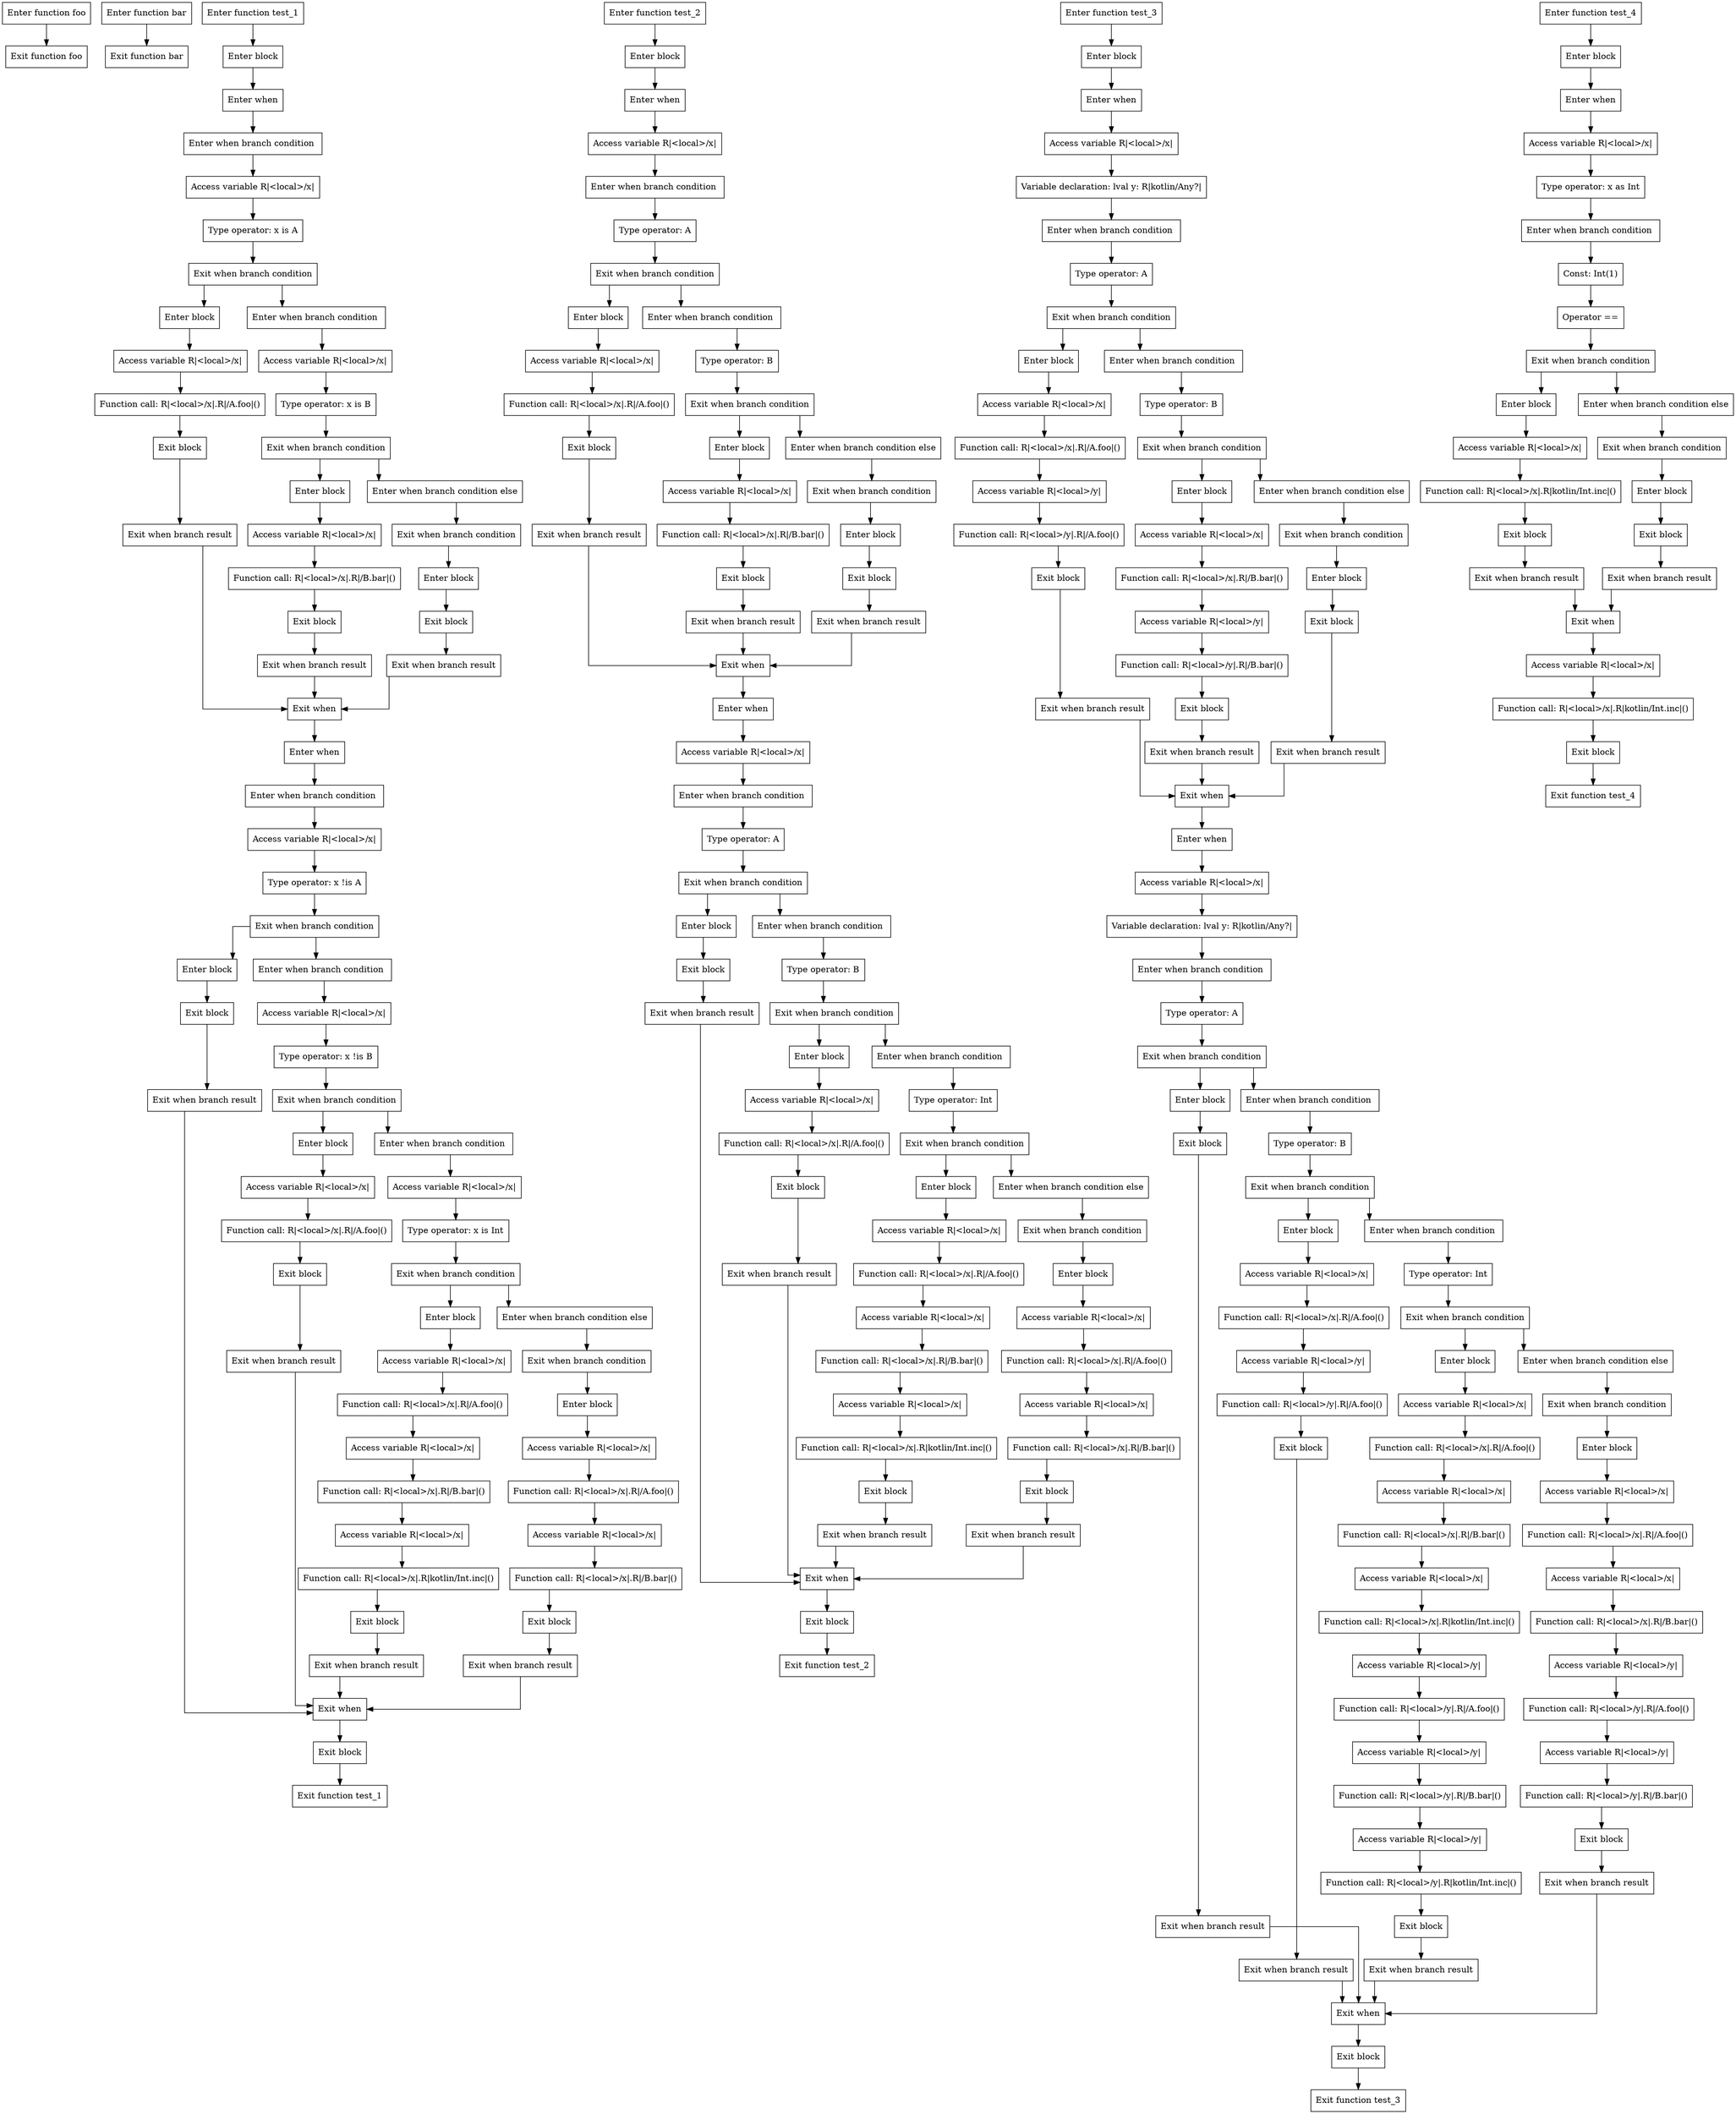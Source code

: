 digraph when_kt {
graph [splines=ortho]

subgraph foo {
  0 [shape=box label="Enter function foo"];
  1 [shape=box label="Exit function foo"];

  0 -> {1};
}

subgraph bar {
  2 [shape=box label="Enter function bar"];
  3 [shape=box label="Exit function bar"];

  2 -> {3};
}

subgraph test_1 {
  4 [shape=box label="Enter function test_1"];
  5 [shape=box label="Enter block"];
  6 [shape=box label="Enter when"];
  7 [shape=box label="Enter when branch condition "];
  8 [shape=box label="Access variable R|<local>/x|"];
  9 [shape=box label="Type operator: x is A"];
  10 [shape=box label="Exit when branch condition"];
  11 [shape=box label="Enter block"];
  12 [shape=box label="Access variable R|<local>/x|"];
  13 [shape=box label="Function call: R|<local>/x|.R|/A.foo|()"];
  14 [shape=box label="Exit block"];
  15 [shape=box label="Exit when branch result"];
  16 [shape=box label="Enter when branch condition "];
  17 [shape=box label="Access variable R|<local>/x|"];
  18 [shape=box label="Type operator: x is B"];
  19 [shape=box label="Exit when branch condition"];
  20 [shape=box label="Enter block"];
  21 [shape=box label="Access variable R|<local>/x|"];
  22 [shape=box label="Function call: R|<local>/x|.R|/B.bar|()"];
  23 [shape=box label="Exit block"];
  24 [shape=box label="Exit when branch result"];
  25 [shape=box label="Enter when branch condition else"];
  26 [shape=box label="Exit when branch condition"];
  27 [shape=box label="Enter block"];
  28 [shape=box label="Exit block"];
  29 [shape=box label="Exit when branch result"];
  30 [shape=box label="Exit when"];
  31 [shape=box label="Enter when"];
  32 [shape=box label="Enter when branch condition "];
  33 [shape=box label="Access variable R|<local>/x|"];
  34 [shape=box label="Type operator: x !is A"];
  35 [shape=box label="Exit when branch condition"];
  36 [shape=box label="Enter block"];
  37 [shape=box label="Exit block"];
  38 [shape=box label="Exit when branch result"];
  39 [shape=box label="Enter when branch condition "];
  40 [shape=box label="Access variable R|<local>/x|"];
  41 [shape=box label="Type operator: x !is B"];
  42 [shape=box label="Exit when branch condition"];
  43 [shape=box label="Enter block"];
  44 [shape=box label="Access variable R|<local>/x|"];
  45 [shape=box label="Function call: R|<local>/x|.R|/A.foo|()"];
  46 [shape=box label="Exit block"];
  47 [shape=box label="Exit when branch result"];
  48 [shape=box label="Enter when branch condition "];
  49 [shape=box label="Access variable R|<local>/x|"];
  50 [shape=box label="Type operator: x is Int"];
  51 [shape=box label="Exit when branch condition"];
  52 [shape=box label="Enter block"];
  53 [shape=box label="Access variable R|<local>/x|"];
  54 [shape=box label="Function call: R|<local>/x|.R|/A.foo|()"];
  55 [shape=box label="Access variable R|<local>/x|"];
  56 [shape=box label="Function call: R|<local>/x|.R|/B.bar|()"];
  57 [shape=box label="Access variable R|<local>/x|"];
  58 [shape=box label="Function call: R|<local>/x|.R|kotlin/Int.inc|()"];
  59 [shape=box label="Exit block"];
  60 [shape=box label="Exit when branch result"];
  61 [shape=box label="Enter when branch condition else"];
  62 [shape=box label="Exit when branch condition"];
  63 [shape=box label="Enter block"];
  64 [shape=box label="Access variable R|<local>/x|"];
  65 [shape=box label="Function call: R|<local>/x|.R|/A.foo|()"];
  66 [shape=box label="Access variable R|<local>/x|"];
  67 [shape=box label="Function call: R|<local>/x|.R|/B.bar|()"];
  68 [shape=box label="Exit block"];
  69 [shape=box label="Exit when branch result"];
  70 [shape=box label="Exit when"];
  71 [shape=box label="Exit block"];
  72 [shape=box label="Exit function test_1"];

  4 -> {5};
  5 -> {6};
  6 -> {7};
  7 -> {8};
  8 -> {9};
  9 -> {10};
  10 -> {11 16};
  11 -> {12};
  12 -> {13};
  13 -> {14};
  14 -> {15};
  15 -> {30};
  16 -> {17};
  17 -> {18};
  18 -> {19};
  19 -> {20 25};
  20 -> {21};
  21 -> {22};
  22 -> {23};
  23 -> {24};
  24 -> {30};
  25 -> {26};
  26 -> {27};
  27 -> {28};
  28 -> {29};
  29 -> {30};
  30 -> {31};
  31 -> {32};
  32 -> {33};
  33 -> {34};
  34 -> {35};
  35 -> {36 39};
  36 -> {37};
  37 -> {38};
  38 -> {70};
  39 -> {40};
  40 -> {41};
  41 -> {42};
  42 -> {43 48};
  43 -> {44};
  44 -> {45};
  45 -> {46};
  46 -> {47};
  47 -> {70};
  48 -> {49};
  49 -> {50};
  50 -> {51};
  51 -> {52 61};
  52 -> {53};
  53 -> {54};
  54 -> {55};
  55 -> {56};
  56 -> {57};
  57 -> {58};
  58 -> {59};
  59 -> {60};
  60 -> {70};
  61 -> {62};
  62 -> {63};
  63 -> {64};
  64 -> {65};
  65 -> {66};
  66 -> {67};
  67 -> {68};
  68 -> {69};
  69 -> {70};
  70 -> {71};
  71 -> {72};
}

subgraph test_2 {
  73 [shape=box label="Enter function test_2"];
  74 [shape=box label="Enter block"];
  75 [shape=box label="Enter when"];
  76 [shape=box label="Access variable R|<local>/x|"];
  77 [shape=box label="Enter when branch condition "];
  78 [shape=box label="Type operator: A"];
  79 [shape=box label="Exit when branch condition"];
  80 [shape=box label="Enter block"];
  81 [shape=box label="Access variable R|<local>/x|"];
  82 [shape=box label="Function call: R|<local>/x|.R|/A.foo|()"];
  83 [shape=box label="Exit block"];
  84 [shape=box label="Exit when branch result"];
  85 [shape=box label="Enter when branch condition "];
  86 [shape=box label="Type operator: B"];
  87 [shape=box label="Exit when branch condition"];
  88 [shape=box label="Enter block"];
  89 [shape=box label="Access variable R|<local>/x|"];
  90 [shape=box label="Function call: R|<local>/x|.R|/B.bar|()"];
  91 [shape=box label="Exit block"];
  92 [shape=box label="Exit when branch result"];
  93 [shape=box label="Enter when branch condition else"];
  94 [shape=box label="Exit when branch condition"];
  95 [shape=box label="Enter block"];
  96 [shape=box label="Exit block"];
  97 [shape=box label="Exit when branch result"];
  98 [shape=box label="Exit when"];
  99 [shape=box label="Enter when"];
  100 [shape=box label="Access variable R|<local>/x|"];
  101 [shape=box label="Enter when branch condition "];
  102 [shape=box label="Type operator: A"];
  103 [shape=box label="Exit when branch condition"];
  104 [shape=box label="Enter block"];
  105 [shape=box label="Exit block"];
  106 [shape=box label="Exit when branch result"];
  107 [shape=box label="Enter when branch condition "];
  108 [shape=box label="Type operator: B"];
  109 [shape=box label="Exit when branch condition"];
  110 [shape=box label="Enter block"];
  111 [shape=box label="Access variable R|<local>/x|"];
  112 [shape=box label="Function call: R|<local>/x|.R|/A.foo|()"];
  113 [shape=box label="Exit block"];
  114 [shape=box label="Exit when branch result"];
  115 [shape=box label="Enter when branch condition "];
  116 [shape=box label="Type operator: Int"];
  117 [shape=box label="Exit when branch condition"];
  118 [shape=box label="Enter block"];
  119 [shape=box label="Access variable R|<local>/x|"];
  120 [shape=box label="Function call: R|<local>/x|.R|/A.foo|()"];
  121 [shape=box label="Access variable R|<local>/x|"];
  122 [shape=box label="Function call: R|<local>/x|.R|/B.bar|()"];
  123 [shape=box label="Access variable R|<local>/x|"];
  124 [shape=box label="Function call: R|<local>/x|.R|kotlin/Int.inc|()"];
  125 [shape=box label="Exit block"];
  126 [shape=box label="Exit when branch result"];
  127 [shape=box label="Enter when branch condition else"];
  128 [shape=box label="Exit when branch condition"];
  129 [shape=box label="Enter block"];
  130 [shape=box label="Access variable R|<local>/x|"];
  131 [shape=box label="Function call: R|<local>/x|.R|/A.foo|()"];
  132 [shape=box label="Access variable R|<local>/x|"];
  133 [shape=box label="Function call: R|<local>/x|.R|/B.bar|()"];
  134 [shape=box label="Exit block"];
  135 [shape=box label="Exit when branch result"];
  136 [shape=box label="Exit when"];
  137 [shape=box label="Exit block"];
  138 [shape=box label="Exit function test_2"];

  73 -> {74};
  74 -> {75};
  75 -> {76};
  76 -> {77};
  77 -> {78};
  78 -> {79};
  79 -> {80 85};
  80 -> {81};
  81 -> {82};
  82 -> {83};
  83 -> {84};
  84 -> {98};
  85 -> {86};
  86 -> {87};
  87 -> {88 93};
  88 -> {89};
  89 -> {90};
  90 -> {91};
  91 -> {92};
  92 -> {98};
  93 -> {94};
  94 -> {95};
  95 -> {96};
  96 -> {97};
  97 -> {98};
  98 -> {99};
  99 -> {100};
  100 -> {101};
  101 -> {102};
  102 -> {103};
  103 -> {104 107};
  104 -> {105};
  105 -> {106};
  106 -> {136};
  107 -> {108};
  108 -> {109};
  109 -> {110 115};
  110 -> {111};
  111 -> {112};
  112 -> {113};
  113 -> {114};
  114 -> {136};
  115 -> {116};
  116 -> {117};
  117 -> {118 127};
  118 -> {119};
  119 -> {120};
  120 -> {121};
  121 -> {122};
  122 -> {123};
  123 -> {124};
  124 -> {125};
  125 -> {126};
  126 -> {136};
  127 -> {128};
  128 -> {129};
  129 -> {130};
  130 -> {131};
  131 -> {132};
  132 -> {133};
  133 -> {134};
  134 -> {135};
  135 -> {136};
  136 -> {137};
  137 -> {138};
}

subgraph test_3 {
  139 [shape=box label="Enter function test_3"];
  140 [shape=box label="Enter block"];
  141 [shape=box label="Enter when"];
  142 [shape=box label="Access variable R|<local>/x|"];
  143 [shape=box label="Variable declaration: lval y: R|kotlin/Any?|"];
  144 [shape=box label="Enter when branch condition "];
  145 [shape=box label="Type operator: A"];
  146 [shape=box label="Exit when branch condition"];
  147 [shape=box label="Enter block"];
  148 [shape=box label="Access variable R|<local>/x|"];
  149 [shape=box label="Function call: R|<local>/x|.R|/A.foo|()"];
  150 [shape=box label="Access variable R|<local>/y|"];
  151 [shape=box label="Function call: R|<local>/y|.R|/A.foo|()"];
  152 [shape=box label="Exit block"];
  153 [shape=box label="Exit when branch result"];
  154 [shape=box label="Enter when branch condition "];
  155 [shape=box label="Type operator: B"];
  156 [shape=box label="Exit when branch condition"];
  157 [shape=box label="Enter block"];
  158 [shape=box label="Access variable R|<local>/x|"];
  159 [shape=box label="Function call: R|<local>/x|.R|/B.bar|()"];
  160 [shape=box label="Access variable R|<local>/y|"];
  161 [shape=box label="Function call: R|<local>/y|.R|/B.bar|()"];
  162 [shape=box label="Exit block"];
  163 [shape=box label="Exit when branch result"];
  164 [shape=box label="Enter when branch condition else"];
  165 [shape=box label="Exit when branch condition"];
  166 [shape=box label="Enter block"];
  167 [shape=box label="Exit block"];
  168 [shape=box label="Exit when branch result"];
  169 [shape=box label="Exit when"];
  170 [shape=box label="Enter when"];
  171 [shape=box label="Access variable R|<local>/x|"];
  172 [shape=box label="Variable declaration: lval y: R|kotlin/Any?|"];
  173 [shape=box label="Enter when branch condition "];
  174 [shape=box label="Type operator: A"];
  175 [shape=box label="Exit when branch condition"];
  176 [shape=box label="Enter block"];
  177 [shape=box label="Exit block"];
  178 [shape=box label="Exit when branch result"];
  179 [shape=box label="Enter when branch condition "];
  180 [shape=box label="Type operator: B"];
  181 [shape=box label="Exit when branch condition"];
  182 [shape=box label="Enter block"];
  183 [shape=box label="Access variable R|<local>/x|"];
  184 [shape=box label="Function call: R|<local>/x|.R|/A.foo|()"];
  185 [shape=box label="Access variable R|<local>/y|"];
  186 [shape=box label="Function call: R|<local>/y|.R|/A.foo|()"];
  187 [shape=box label="Exit block"];
  188 [shape=box label="Exit when branch result"];
  189 [shape=box label="Enter when branch condition "];
  190 [shape=box label="Type operator: Int"];
  191 [shape=box label="Exit when branch condition"];
  192 [shape=box label="Enter block"];
  193 [shape=box label="Access variable R|<local>/x|"];
  194 [shape=box label="Function call: R|<local>/x|.R|/A.foo|()"];
  195 [shape=box label="Access variable R|<local>/x|"];
  196 [shape=box label="Function call: R|<local>/x|.R|/B.bar|()"];
  197 [shape=box label="Access variable R|<local>/x|"];
  198 [shape=box label="Function call: R|<local>/x|.R|kotlin/Int.inc|()"];
  199 [shape=box label="Access variable R|<local>/y|"];
  200 [shape=box label="Function call: R|<local>/y|.R|/A.foo|()"];
  201 [shape=box label="Access variable R|<local>/y|"];
  202 [shape=box label="Function call: R|<local>/y|.R|/B.bar|()"];
  203 [shape=box label="Access variable R|<local>/y|"];
  204 [shape=box label="Function call: R|<local>/y|.R|kotlin/Int.inc|()"];
  205 [shape=box label="Exit block"];
  206 [shape=box label="Exit when branch result"];
  207 [shape=box label="Enter when branch condition else"];
  208 [shape=box label="Exit when branch condition"];
  209 [shape=box label="Enter block"];
  210 [shape=box label="Access variable R|<local>/x|"];
  211 [shape=box label="Function call: R|<local>/x|.R|/A.foo|()"];
  212 [shape=box label="Access variable R|<local>/x|"];
  213 [shape=box label="Function call: R|<local>/x|.R|/B.bar|()"];
  214 [shape=box label="Access variable R|<local>/y|"];
  215 [shape=box label="Function call: R|<local>/y|.R|/A.foo|()"];
  216 [shape=box label="Access variable R|<local>/y|"];
  217 [shape=box label="Function call: R|<local>/y|.R|/B.bar|()"];
  218 [shape=box label="Exit block"];
  219 [shape=box label="Exit when branch result"];
  220 [shape=box label="Exit when"];
  221 [shape=box label="Exit block"];
  222 [shape=box label="Exit function test_3"];

  139 -> {140};
  140 -> {141};
  141 -> {142};
  142 -> {143};
  143 -> {144};
  144 -> {145};
  145 -> {146};
  146 -> {147 154};
  147 -> {148};
  148 -> {149};
  149 -> {150};
  150 -> {151};
  151 -> {152};
  152 -> {153};
  153 -> {169};
  154 -> {155};
  155 -> {156};
  156 -> {157 164};
  157 -> {158};
  158 -> {159};
  159 -> {160};
  160 -> {161};
  161 -> {162};
  162 -> {163};
  163 -> {169};
  164 -> {165};
  165 -> {166};
  166 -> {167};
  167 -> {168};
  168 -> {169};
  169 -> {170};
  170 -> {171};
  171 -> {172};
  172 -> {173};
  173 -> {174};
  174 -> {175};
  175 -> {176 179};
  176 -> {177};
  177 -> {178};
  178 -> {220};
  179 -> {180};
  180 -> {181};
  181 -> {182 189};
  182 -> {183};
  183 -> {184};
  184 -> {185};
  185 -> {186};
  186 -> {187};
  187 -> {188};
  188 -> {220};
  189 -> {190};
  190 -> {191};
  191 -> {192 207};
  192 -> {193};
  193 -> {194};
  194 -> {195};
  195 -> {196};
  196 -> {197};
  197 -> {198};
  198 -> {199};
  199 -> {200};
  200 -> {201};
  201 -> {202};
  202 -> {203};
  203 -> {204};
  204 -> {205};
  205 -> {206};
  206 -> {220};
  207 -> {208};
  208 -> {209};
  209 -> {210};
  210 -> {211};
  211 -> {212};
  212 -> {213};
  213 -> {214};
  214 -> {215};
  215 -> {216};
  216 -> {217};
  217 -> {218};
  218 -> {219};
  219 -> {220};
  220 -> {221};
  221 -> {222};
}

subgraph test_4 {
  223 [shape=box label="Enter function test_4"];
  224 [shape=box label="Enter block"];
  225 [shape=box label="Enter when"];
  226 [shape=box label="Access variable R|<local>/x|"];
  227 [shape=box label="Type operator: x as Int"];
  228 [shape=box label="Enter when branch condition "];
  229 [shape=box label="Const: Int(1)"];
  230 [shape=box label="Operator =="];
  231 [shape=box label="Exit when branch condition"];
  232 [shape=box label="Enter block"];
  233 [shape=box label="Access variable R|<local>/x|"];
  234 [shape=box label="Function call: R|<local>/x|.R|kotlin/Int.inc|()"];
  235 [shape=box label="Exit block"];
  236 [shape=box label="Exit when branch result"];
  237 [shape=box label="Enter when branch condition else"];
  238 [shape=box label="Exit when branch condition"];
  239 [shape=box label="Enter block"];
  240 [shape=box label="Exit block"];
  241 [shape=box label="Exit when branch result"];
  242 [shape=box label="Exit when"];
  243 [shape=box label="Access variable R|<local>/x|"];
  244 [shape=box label="Function call: R|<local>/x|.R|kotlin/Int.inc|()"];
  245 [shape=box label="Exit block"];
  246 [shape=box label="Exit function test_4"];

  223 -> {224};
  224 -> {225};
  225 -> {226};
  226 -> {227};
  227 -> {228};
  228 -> {229};
  229 -> {230};
  230 -> {231};
  231 -> {232 237};
  232 -> {233};
  233 -> {234};
  234 -> {235};
  235 -> {236};
  236 -> {242};
  237 -> {238};
  238 -> {239};
  239 -> {240};
  240 -> {241};
  241 -> {242};
  242 -> {243};
  243 -> {244};
  244 -> {245};
  245 -> {246};
}

}
